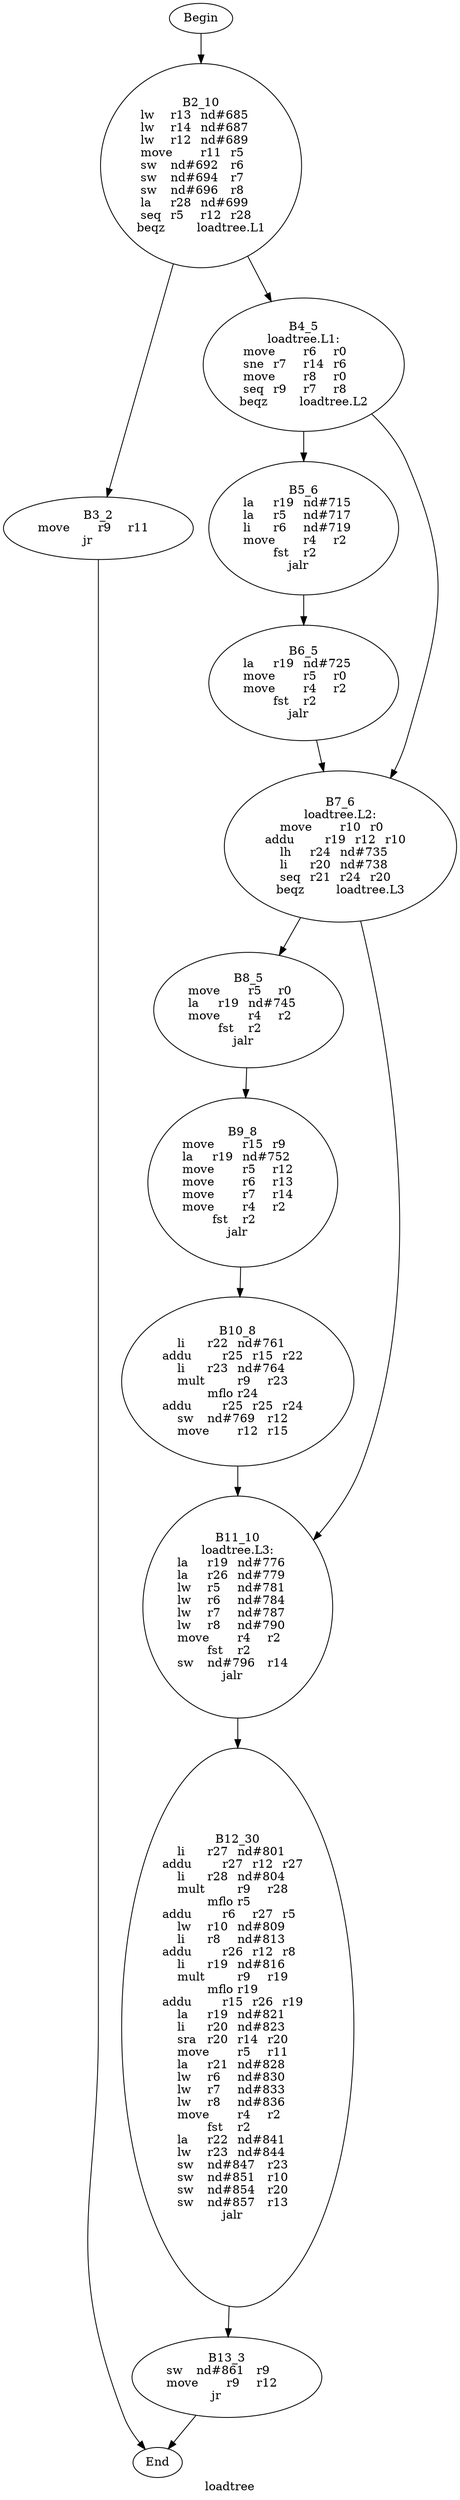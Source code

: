 digraph G{
	label = "loadtree"	style = "dashed";
	color = purple;
	Node0 [label = "Begin"];
	Node0 -> {Node2 }
	Node1 [label = "End"];
	Node1 -> {}
	Node2 [label = "B2_10\nlw	r13	nd#685	\nlw	r14	nd#687	\nlw	r12	nd#689	\nmove	r11	r5	\nsw	nd#692	r6	\nsw	nd#694	r7	\nsw	nd#696	r8	\nla	r28	nd#699	\nseq	r5	r12	r28	\nbeqz	loadtree.L1\n"];
	Node2 -> {Node3 Node4 }
	Node3 [label = "B3_2\nmove	r9	r11	\njr	\n"];
	Node3 -> {Node1 }
	Node4 [label = "B4_5\nloadtree.L1:\nmove	r6	r0	\nsne	r7	r14	r6	\nmove	r8	r0	\nseq	r9	r7	r8	\nbeqz	loadtree.L2\n"];
	Node4 -> {Node5 Node7 }
	Node5 [label = "B5_6\nla	r19	nd#715	\nla	r5	nd#717	\nli	r6	nd#719	\nmove	r4	r2	\nfst	r2	\njalr	\n"];
	Node5 -> {Node6 }
	Node6 [label = "B6_5\nla	r19	nd#725	\nmove	r5	r0	\nmove	r4	r2	\nfst	r2	\njalr	\n"];
	Node6 -> {Node7 }
	Node7 [label = "B7_6\nloadtree.L2:\nmove	r10	r0	\naddu	r19	r12	r10	\nlh	r24	nd#735	\nli	r20	nd#738	\nseq	r21	r24	r20	\nbeqz	loadtree.L3\n"];
	Node7 -> {Node8 Node11 }
	Node8 [label = "B8_5\nmove	r5	r0	\nla	r19	nd#745	\nmove	r4	r2	\nfst	r2	\njalr	\n"];
	Node8 -> {Node9 }
	Node9 [label = "B9_8\nmove	r15	r9	\nla	r19	nd#752	\nmove	r5	r12	\nmove	r6	r13	\nmove	r7	r14	\nmove	r4	r2	\nfst	r2	\njalr	\n"];
	Node9 -> {Node10 }
	Node10 [label = "B10_8\nli	r22	nd#761	\naddu	r25	r15	r22	\nli	r23	nd#764	\nmult	r9	r23	\nmflo	r24	\naddu	r25	r25	r24	\nsw	nd#769	r12	\nmove	r12	r15	\n"];
	Node10 -> {Node11 }
	Node11 [label = "B11_10\nloadtree.L3:\nla	r19	nd#776	\nla	r26	nd#779	\nlw	r5	nd#781	\nlw	r6	nd#784	\nlw	r7	nd#787	\nlw	r8	nd#790	\nmove	r4	r2	\nfst	r2	\nsw	nd#796	r14	\njalr	\n"];
	Node11 -> {Node12 }
	Node12 [label = "B12_30\nli	r27	nd#801	\naddu	r27	r12	r27	\nli	r28	nd#804	\nmult	r9	r28	\nmflo	r5	\naddu	r6	r27	r5	\nlw	r10	nd#809	\nli	r8	nd#813	\naddu	r26	r12	r8	\nli	r19	nd#816	\nmult	r9	r19	\nmflo	r19	\naddu	r15	r26	r19	\nla	r19	nd#821	\nli	r20	nd#823	\nsra	r20	r14	r20	\nmove	r5	r11	\nla	r21	nd#828	\nlw	r6	nd#830	\nlw	r7	nd#833	\nlw	r8	nd#836	\nmove	r4	r2	\nfst	r2	\nla	r22	nd#841	\nlw	r23	nd#844	\nsw	nd#847	r23	\nsw	nd#851	r10	\nsw	nd#854	r20	\nsw	nd#857	r13	\njalr	\n"];
	Node12 -> {Node13 }
	Node13 [label = "B13_3\nsw	nd#861	r9	\nmove	r9	r12	\njr	\n"];
	Node13 -> {Node1 }
}
